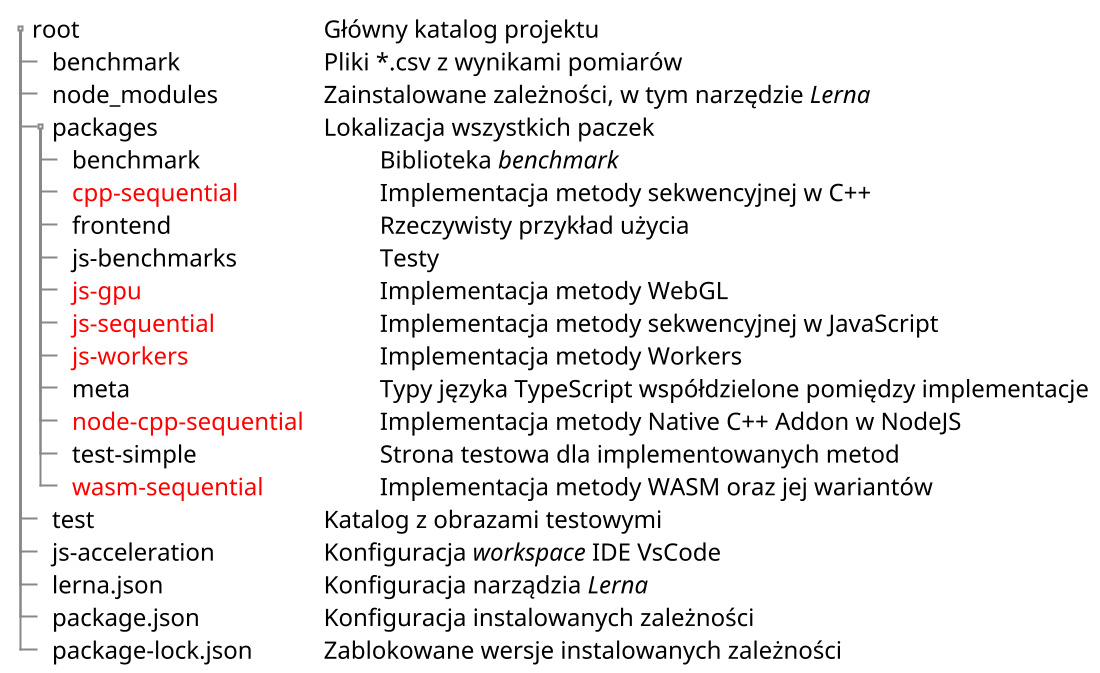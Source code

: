 @startuml files
scale 2
salt
{
{T
+      root             | Główny katalog projektu
++ benchmark            | Pliki *.csv z wynikami pomiarów
++ node_modules         | Zainstalowane zależności, w tym narzędzie <i>Lerna</i>
++ packages             | Lokalizacja wszystkich paczek
+++ benchmark           |\t Biblioteka <i>benchmark</i>
+++ <color:red>cpp-sequential      |\t Implementacja metody sekwencyjnej w C++
+++ frontend            |\t Rzeczywisty przykład użycia
+++ js-benchmarks       |\t Testy
+++ <color:red>js-gpu              |\t Implementacja metody WebGL
+++ <color:red>js-sequential       |\t Implementacja metody sekwencyjnej w JavaScript
+++ <color:red>js-workers          |\t Implementacja metody Workers
+++ meta                |\t Typy języka TypeScript współdzielone pomiędzy implementacje
+++ <color:red>node-cpp-sequential |\t Implementacja metody Native C++ Addon w NodeJS
+++ test-simple         |\t Strona testowa dla implementowanych metod
+++ <color:red>wasm-sequential     |\t Implementacja metody WASM oraz jej wariantów
++ test                 | Katalog z obrazami testowymi
++ js-acceleration      | Konfiguracja <i>workspace</i> IDE VsCode
++ lerna.json           | Konfiguracja narządzia <i>Lerna</i>
++ package.json         | Konfiguracja instalowanych zależności 
++ package-lock.json    | Zablokowane wersje instalowanych zależności 
}
}
@enduml

